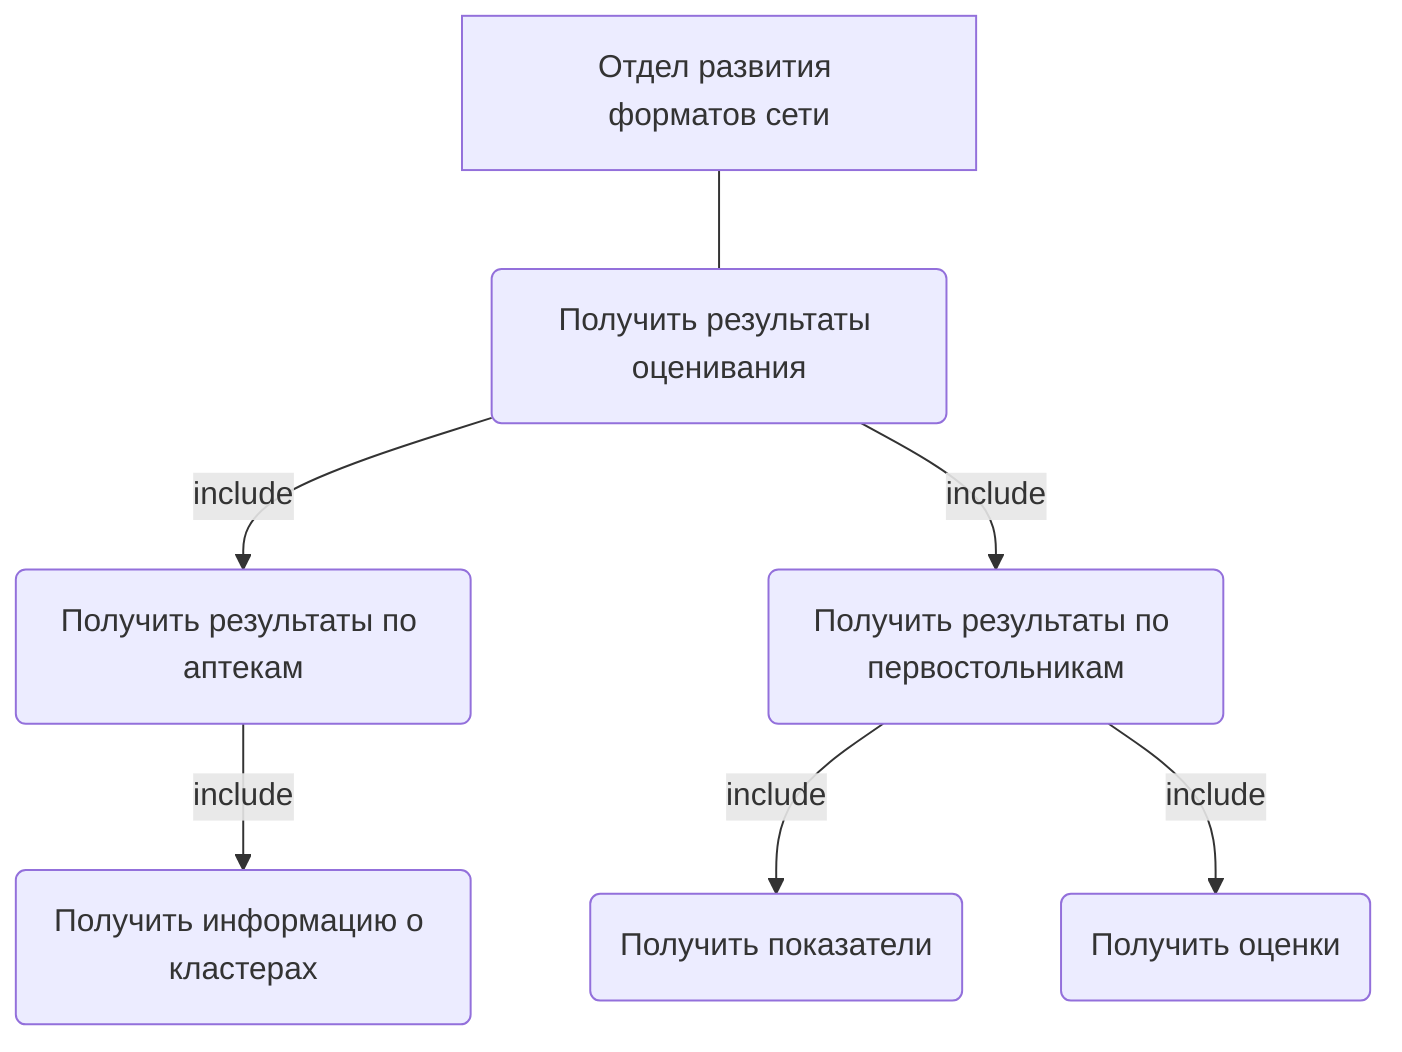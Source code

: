 flowchart TD
    User[Отдел развития форматов сети] --- get_results(Получить результаты оценивания)
    get_results(Получить результаты оценивания) -->|include| get_pharmacy(Получить результаты по аптекам)
    get_pharmacy(Получить результаты по аптекам) -->|include| get_clusters(Получить информацию о кластерах)
    get_results(Получить результаты оценивания) -->|include| get_pharmacist(Получить результаты по первостольникам)
    get_pharmacist(Получить результаты по первостольникам) -->|include| get_features(Получить показатели)
    get_pharmacist(Получить результаты по первостольникам) -->|include| get_scores(Получить оценки)